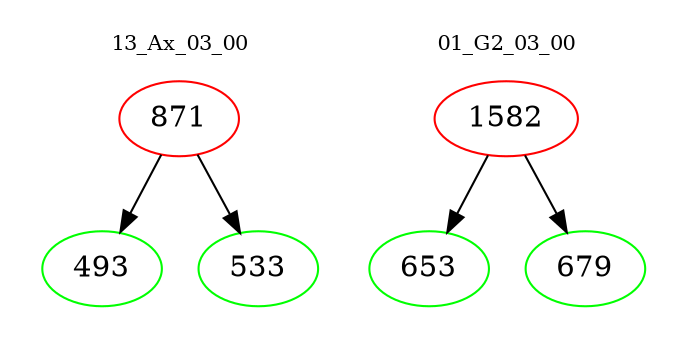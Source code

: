 digraph{
subgraph cluster_0 {
color = white
label = "13_Ax_03_00";
fontsize=10;
T0_871 [label="871", color="red"]
T0_871 -> T0_493 [color="black"]
T0_493 [label="493", color="green"]
T0_871 -> T0_533 [color="black"]
T0_533 [label="533", color="green"]
}
subgraph cluster_1 {
color = white
label = "01_G2_03_00";
fontsize=10;
T1_1582 [label="1582", color="red"]
T1_1582 -> T1_653 [color="black"]
T1_653 [label="653", color="green"]
T1_1582 -> T1_679 [color="black"]
T1_679 [label="679", color="green"]
}
}
